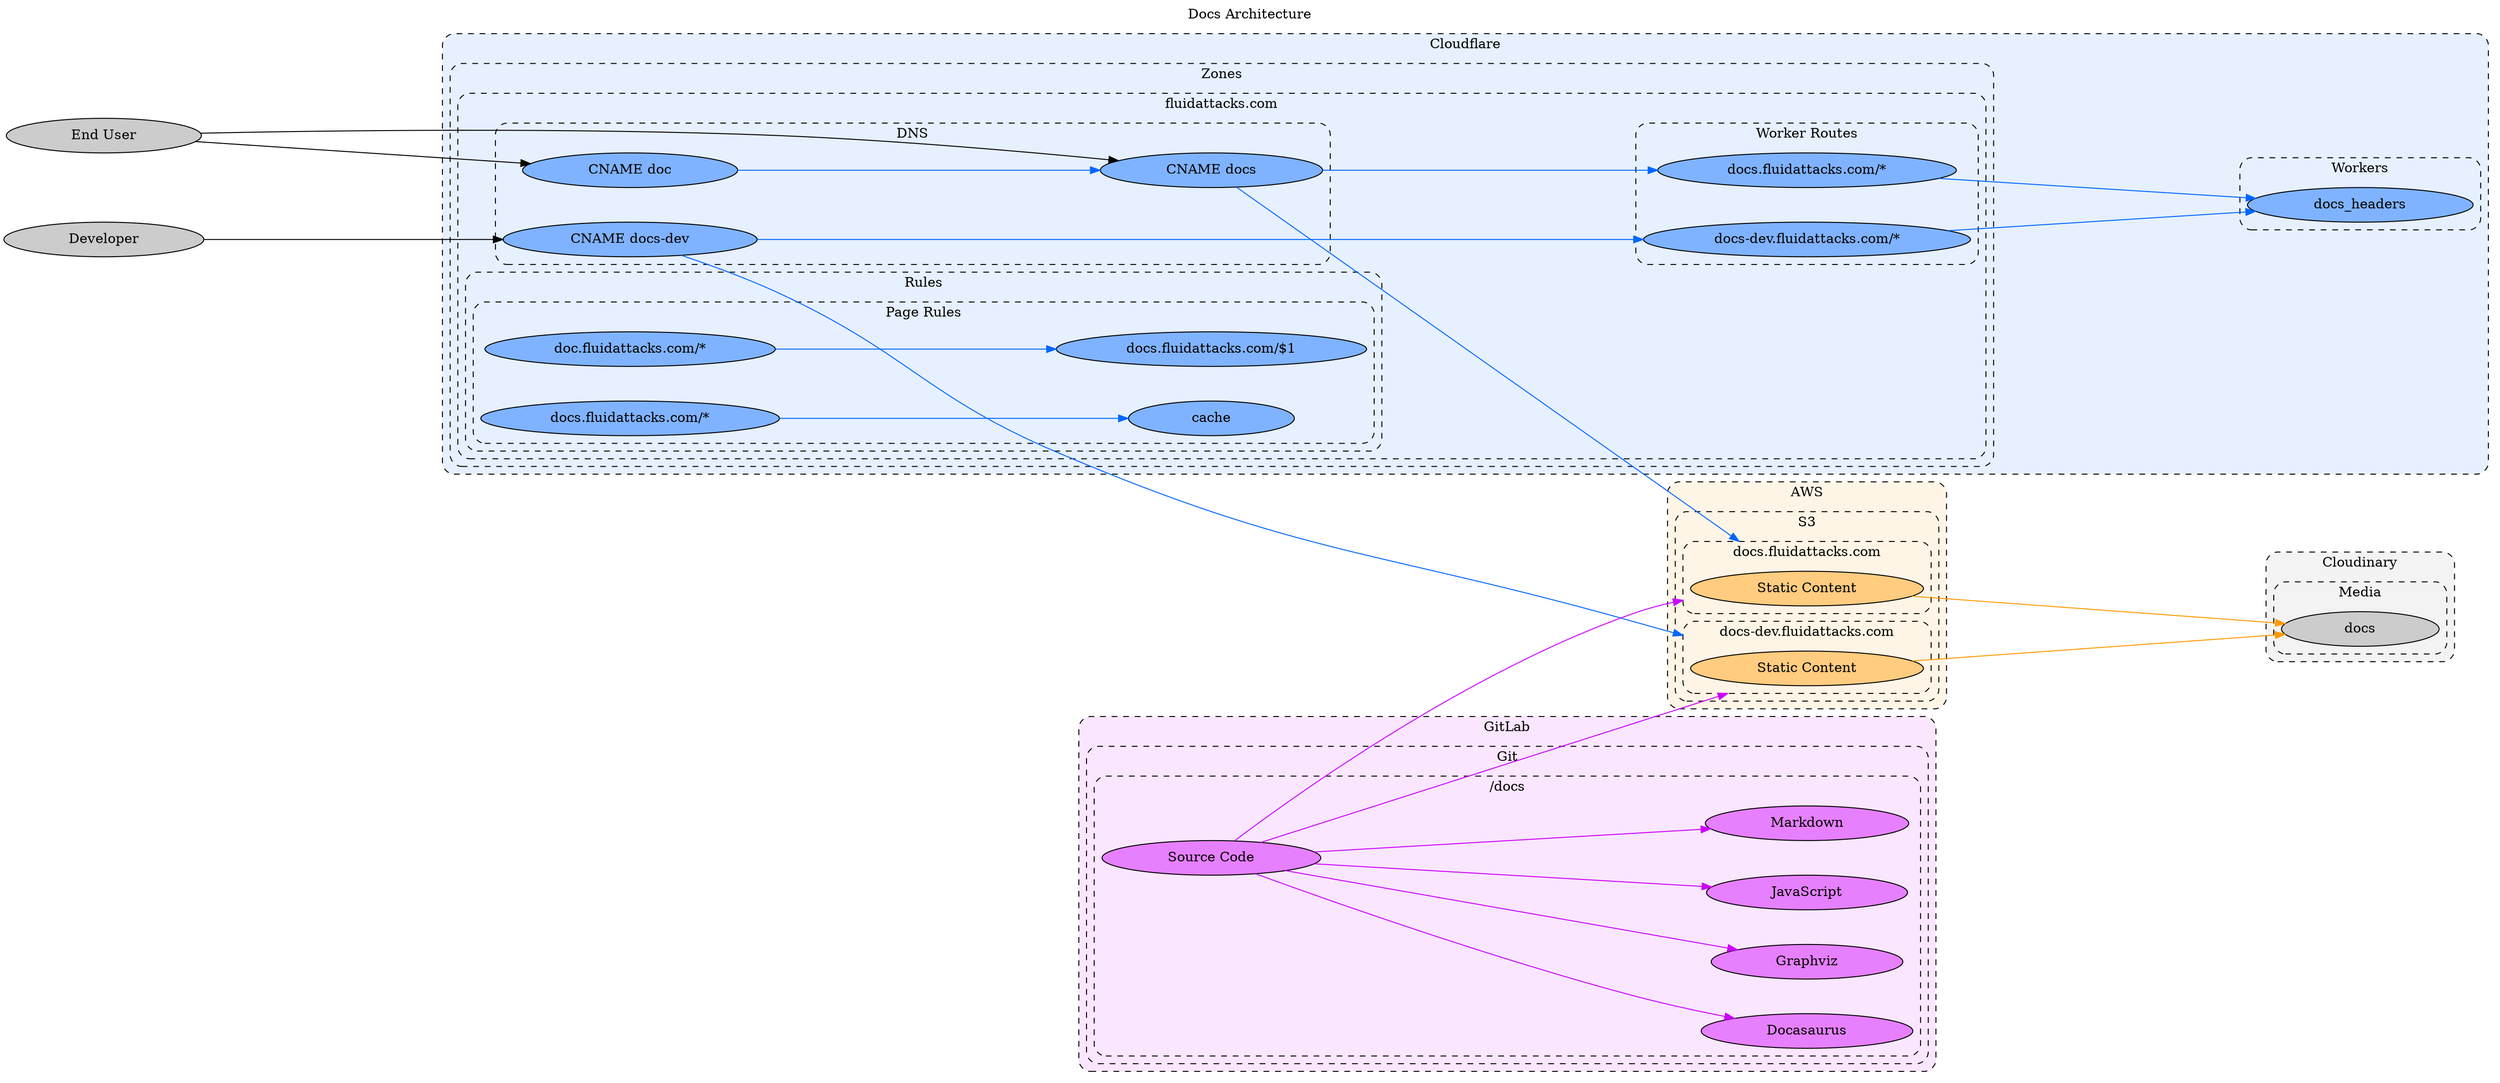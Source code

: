 digraph docs {
  label="Docs Architecture"
  labelloc="t"
  compound="true"
  concentrate="true"
  rankdir="LR"
  ranksep="4.0"
  nodesep="0.5"
  overlap="scalexy"

  node[style="filled" margin="0.8,0.0"]
  graph[style="dashed,rounded"]

  subgraph cluster_aws {
    label="AWS"
    bgcolor="0.1 0.1 1.0"
    node[fillcolor="0.1 0.5 1.0"]

    subgraph cluster_aws_s3 {
      label="S3"

      subgraph cluster_aws_s3_docs_dev {
        label="docs-dev.fluidattacks.com"

        aws_s3_docs_dev_static[label="Static Content" width="3.0"]
      }

      subgraph cluster_aws_s3_docs_prod {
        label="docs.fluidattacks.com"

        aws_s3_docs_prod_static[label="Static Content" width="3.0"]
      }
    }
  }

  subgraph cluster_cloudflare {
    label="Cloudflare"
    bgcolor="0.6 0.1 1.0"
    node[fillcolor="0.6 0.5 1.0"]

    subgraph cluster_cloudflare_workers {
      label="Workers"

      cluster_cloudflare_workers_docs_headers[label="docs_headers"]
    }

    subgraph cluster_cloudflare_zones {
      label="Zones"

      subgraph cluster_cloudflare_zone_fluidattacks_com {
        label="fluidattacks.com"

        subgraph cluster_cloudflare_zone_fluidattacks_com_dns_docs {
          label="DNS"

          cloudflare_zone_fluidattacks_com_dns_cname_doc[label="CNAME doc"]
          cloudflare_zone_fluidattacks_com_dns_cname_docs[label="CNAME docs"]
          cloudflare_zone_fluidattacks_com_dns_cname_docs_dev[label="CNAME docs-dev"]
        }

        subgraph cluster_cloudflare_zone_fluidattacks_com_rules {
          label="Rules"

          subgraph cluster_cloudflare_zone_fluidattacks_com_rules_page {
            label="Page Rules"

            cloudflare_zone_fluidattacks_com_rules_page_doc[label="doc.fluidattacks.com/*"]
            cloudflare_zone_fluidattacks_com_rules_page_doc_forward[label="docs.fluidattacks.com/$1"]
            cloudflare_zone_fluidattacks_com_rules_page_docs[label="docs.fluidattacks.com/*"]
            cloudflare_zone_fluidattacks_com_rules_page_docs_cache[label="cache"]
          }
        }

        subgraph cluster_cloudflare_zone_fluidattacks_com_worker_routes {
          label="Worker Routes"

          cloudflare_zone_fluidattacks_com_worker_route_dev[label="docs-dev.fluidattacks.com/*"]
          cloudflare_zone_fluidattacks_com_worker_route_prod[label="docs.fluidattacks.com/*"]
        }
      }
    }
  }

  subgraph cluster_cloudinary {
    label="Cloudinary"
    bgcolor="0.0 0.0 0.95"
    node[fillcolor="0.0 0.0 0.8"]

    subgraph cluster_cloudinary_media {
      label="Media"

      cloudinary_media_docs[label="docs"]
    }
  }

  subgraph cluster_gitlab {
    label="GitLab"
    bgcolor="0.8 0.1 1.0"
    node[fillcolor="0.8 0.5 1.0"]

    subgraph cluster_gitlab_git {
      label="Git"

      subgraph cluster_gitlab_docs {
        label="/docs"

        gitlab_docs[label="Source Code"]
        gitlab_docs_docasaurus[label="Docasaurus"]
        gitlab_docs_graphviz[label="Graphviz"]
        gitlab_docs_javascript[label="JavaScript"]
        gitlab_docs_markdown[label="Markdown"]
      }
    }
  }

  node[fillcolor="0.0 0.0 0.8"]
  customer[label="End User"]
  fluid_attacks_developer[label="Developer"]

  edge[color="0.1 1.0 1.0"]
  aws_s3_docs_dev_static -> cloudinary_media_docs[]
  aws_s3_docs_prod_static -> cloudinary_media_docs[]

  edge[color="0.6 1.0 1.0"]
  cloudflare_zone_fluidattacks_com_worker_route_dev -> cluster_cloudflare_workers_docs_headers[]
  cloudflare_zone_fluidattacks_com_worker_route_prod -> cluster_cloudflare_workers_docs_headers[]
  cloudflare_zone_fluidattacks_com_dns_cname_doc -> cloudflare_zone_fluidattacks_com_dns_cname_docs[]
  cloudflare_zone_fluidattacks_com_dns_cname_docs -> cloudflare_zone_fluidattacks_com_worker_route_prod[]
  cloudflare_zone_fluidattacks_com_dns_cname_docs_dev -> cloudflare_zone_fluidattacks_com_worker_route_dev[]
  cloudflare_zone_fluidattacks_com_dns_cname_docs -> aws_s3_docs_prod_static[lhead="cluster_aws_s3_docs_prod"]
  cloudflare_zone_fluidattacks_com_dns_cname_docs_dev -> aws_s3_docs_dev_static[lhead="cluster_aws_s3_docs_dev"]
  cloudflare_zone_fluidattacks_com_rules_page_doc -> cloudflare_zone_fluidattacks_com_rules_page_doc_forward[]
  cloudflare_zone_fluidattacks_com_rules_page_docs -> cloudflare_zone_fluidattacks_com_rules_page_docs_cache[]

  edge[color="0.8 1.0 1.0"]
  gitlab_docs -> aws_s3_docs_dev_static[lhead="cluster_aws_s3_docs_dev"]
  gitlab_docs -> aws_s3_docs_prod_static[lhead="cluster_aws_s3_docs_prod"]
  gitlab_docs -> gitlab_docs_docasaurus[]
  gitlab_docs -> gitlab_docs_graphviz[]
  gitlab_docs -> gitlab_docs_javascript[]
  gitlab_docs -> gitlab_docs_markdown[]

  edge[color="0.0 0.0 0.0"]
  customer -> cloudflare_zone_fluidattacks_com_dns_cname_doc[]
  customer -> cloudflare_zone_fluidattacks_com_dns_cname_docs[]
  fluid_attacks_developer -> cloudflare_zone_fluidattacks_com_dns_cname_docs_dev[]
}
